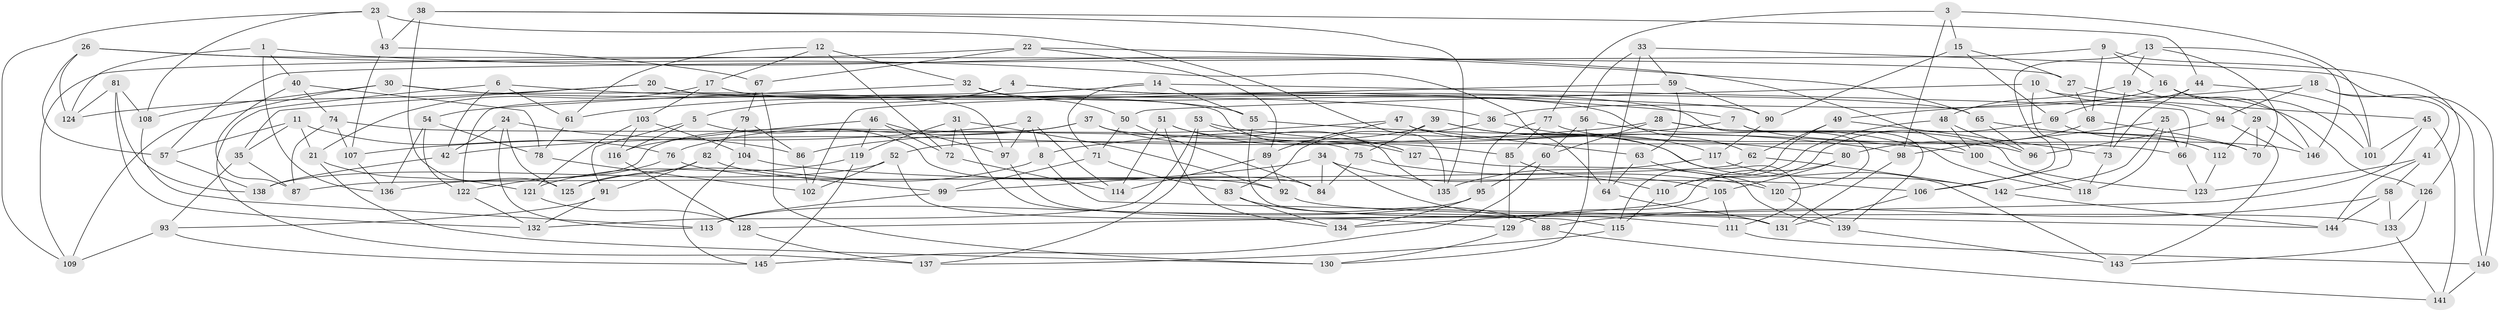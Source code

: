 // Generated by graph-tools (version 1.1) at 2025/16/03/09/25 04:16:33]
// undirected, 146 vertices, 292 edges
graph export_dot {
graph [start="1"]
  node [color=gray90,style=filled];
  1;
  2;
  3;
  4;
  5;
  6;
  7;
  8;
  9;
  10;
  11;
  12;
  13;
  14;
  15;
  16;
  17;
  18;
  19;
  20;
  21;
  22;
  23;
  24;
  25;
  26;
  27;
  28;
  29;
  30;
  31;
  32;
  33;
  34;
  35;
  36;
  37;
  38;
  39;
  40;
  41;
  42;
  43;
  44;
  45;
  46;
  47;
  48;
  49;
  50;
  51;
  52;
  53;
  54;
  55;
  56;
  57;
  58;
  59;
  60;
  61;
  62;
  63;
  64;
  65;
  66;
  67;
  68;
  69;
  70;
  71;
  72;
  73;
  74;
  75;
  76;
  77;
  78;
  79;
  80;
  81;
  82;
  83;
  84;
  85;
  86;
  87;
  88;
  89;
  90;
  91;
  92;
  93;
  94;
  95;
  96;
  97;
  98;
  99;
  100;
  101;
  102;
  103;
  104;
  105;
  106;
  107;
  108;
  109;
  110;
  111;
  112;
  113;
  114;
  115;
  116;
  117;
  118;
  119;
  120;
  121;
  122;
  123;
  124;
  125;
  126;
  127;
  128;
  129;
  130;
  131;
  132;
  133;
  134;
  135;
  136;
  137;
  138;
  139;
  140;
  141;
  142;
  143;
  144;
  145;
  146;
  1 -- 40;
  1 -- 65;
  1 -- 124;
  1 -- 136;
  2 -- 107;
  2 -- 8;
  2 -- 97;
  2 -- 114;
  3 -- 101;
  3 -- 15;
  3 -- 98;
  3 -- 77;
  4 -- 5;
  4 -- 90;
  4 -- 122;
  4 -- 120;
  5 -- 84;
  5 -- 91;
  5 -- 116;
  6 -- 61;
  6 -- 7;
  6 -- 42;
  6 -- 137;
  7 -- 139;
  7 -- 146;
  7 -- 8;
  8 -- 125;
  8 -- 144;
  9 -- 126;
  9 -- 57;
  9 -- 68;
  9 -- 16;
  10 -- 45;
  10 -- 94;
  10 -- 50;
  10 -- 106;
  11 -- 76;
  11 -- 35;
  11 -- 57;
  11 -- 21;
  12 -- 17;
  12 -- 72;
  12 -- 61;
  12 -- 32;
  13 -- 146;
  13 -- 106;
  13 -- 70;
  13 -- 19;
  14 -- 71;
  14 -- 66;
  14 -- 61;
  14 -- 55;
  15 -- 90;
  15 -- 69;
  15 -- 27;
  16 -- 36;
  16 -- 29;
  16 -- 101;
  17 -- 103;
  17 -- 55;
  17 -- 21;
  18 -- 140;
  18 -- 49;
  18 -- 94;
  18 -- 41;
  19 -- 48;
  19 -- 73;
  19 -- 146;
  20 -- 65;
  20 -- 35;
  20 -- 124;
  20 -- 127;
  21 -- 121;
  21 -- 130;
  22 -- 109;
  22 -- 89;
  22 -- 67;
  22 -- 100;
  23 -- 108;
  23 -- 135;
  23 -- 43;
  23 -- 109;
  24 -- 113;
  24 -- 86;
  24 -- 42;
  24 -- 125;
  25 -- 142;
  25 -- 98;
  25 -- 66;
  25 -- 118;
  26 -- 27;
  26 -- 57;
  26 -- 124;
  26 -- 64;
  27 -- 68;
  27 -- 126;
  28 -- 42;
  28 -- 70;
  28 -- 60;
  28 -- 123;
  29 -- 70;
  29 -- 112;
  29 -- 146;
  30 -- 36;
  30 -- 108;
  30 -- 109;
  30 -- 97;
  31 -- 119;
  31 -- 88;
  31 -- 92;
  31 -- 72;
  32 -- 50;
  32 -- 54;
  32 -- 62;
  33 -- 56;
  33 -- 140;
  33 -- 59;
  33 -- 64;
  34 -- 105;
  34 -- 84;
  34 -- 99;
  34 -- 111;
  35 -- 87;
  35 -- 93;
  36 -- 80;
  36 -- 83;
  37 -- 127;
  37 -- 136;
  37 -- 76;
  37 -- 66;
  38 -- 43;
  38 -- 135;
  38 -- 44;
  38 -- 125;
  39 -- 111;
  39 -- 117;
  39 -- 75;
  39 -- 52;
  40 -- 78;
  40 -- 74;
  40 -- 87;
  41 -- 144;
  41 -- 123;
  41 -- 58;
  42 -- 138;
  43 -- 107;
  43 -- 67;
  44 -- 101;
  44 -- 69;
  44 -- 73;
  45 -- 141;
  45 -- 101;
  45 -- 128;
  46 -- 119;
  46 -- 116;
  46 -- 97;
  46 -- 72;
  47 -- 86;
  47 -- 89;
  47 -- 63;
  47 -- 143;
  48 -- 100;
  48 -- 96;
  48 -- 110;
  49 -- 62;
  49 -- 73;
  49 -- 115;
  50 -- 84;
  50 -- 71;
  51 -- 85;
  51 -- 135;
  51 -- 114;
  51 -- 134;
  52 -- 129;
  52 -- 102;
  52 -- 138;
  53 -- 132;
  53 -- 127;
  53 -- 98;
  53 -- 137;
  54 -- 122;
  54 -- 136;
  54 -- 78;
  55 -- 115;
  55 -- 100;
  56 -- 60;
  56 -- 130;
  56 -- 118;
  57 -- 138;
  58 -- 144;
  58 -- 133;
  58 -- 88;
  59 -- 90;
  59 -- 102;
  59 -- 63;
  60 -- 145;
  60 -- 95;
  61 -- 78;
  62 -- 142;
  62 -- 87;
  63 -- 120;
  63 -- 64;
  64 -- 131;
  65 -- 96;
  65 -- 112;
  66 -- 123;
  67 -- 79;
  67 -- 130;
  68 -- 80;
  68 -- 70;
  69 -- 110;
  69 -- 112;
  71 -- 99;
  71 -- 83;
  72 -- 114;
  73 -- 118;
  74 -- 107;
  74 -- 87;
  74 -- 75;
  75 -- 84;
  75 -- 120;
  76 -- 92;
  76 -- 122;
  77 -- 96;
  77 -- 95;
  77 -- 85;
  78 -- 102;
  79 -- 104;
  79 -- 86;
  79 -- 82;
  80 -- 105;
  80 -- 134;
  81 -- 108;
  81 -- 124;
  81 -- 138;
  81 -- 132;
  82 -- 91;
  82 -- 99;
  82 -- 125;
  83 -- 134;
  83 -- 88;
  85 -- 110;
  85 -- 129;
  86 -- 102;
  88 -- 141;
  89 -- 92;
  89 -- 114;
  90 -- 117;
  91 -- 93;
  91 -- 132;
  92 -- 133;
  93 -- 109;
  93 -- 145;
  94 -- 143;
  94 -- 96;
  95 -- 113;
  95 -- 134;
  97 -- 131;
  98 -- 131;
  99 -- 113;
  100 -- 118;
  103 -- 121;
  103 -- 116;
  103 -- 104;
  104 -- 145;
  104 -- 106;
  105 -- 129;
  105 -- 111;
  106 -- 131;
  107 -- 136;
  108 -- 113;
  110 -- 115;
  111 -- 140;
  112 -- 123;
  115 -- 137;
  116 -- 128;
  117 -- 142;
  117 -- 135;
  119 -- 145;
  119 -- 121;
  120 -- 139;
  121 -- 128;
  122 -- 132;
  126 -- 143;
  126 -- 133;
  127 -- 139;
  128 -- 137;
  129 -- 130;
  133 -- 141;
  139 -- 143;
  140 -- 141;
  142 -- 144;
}

